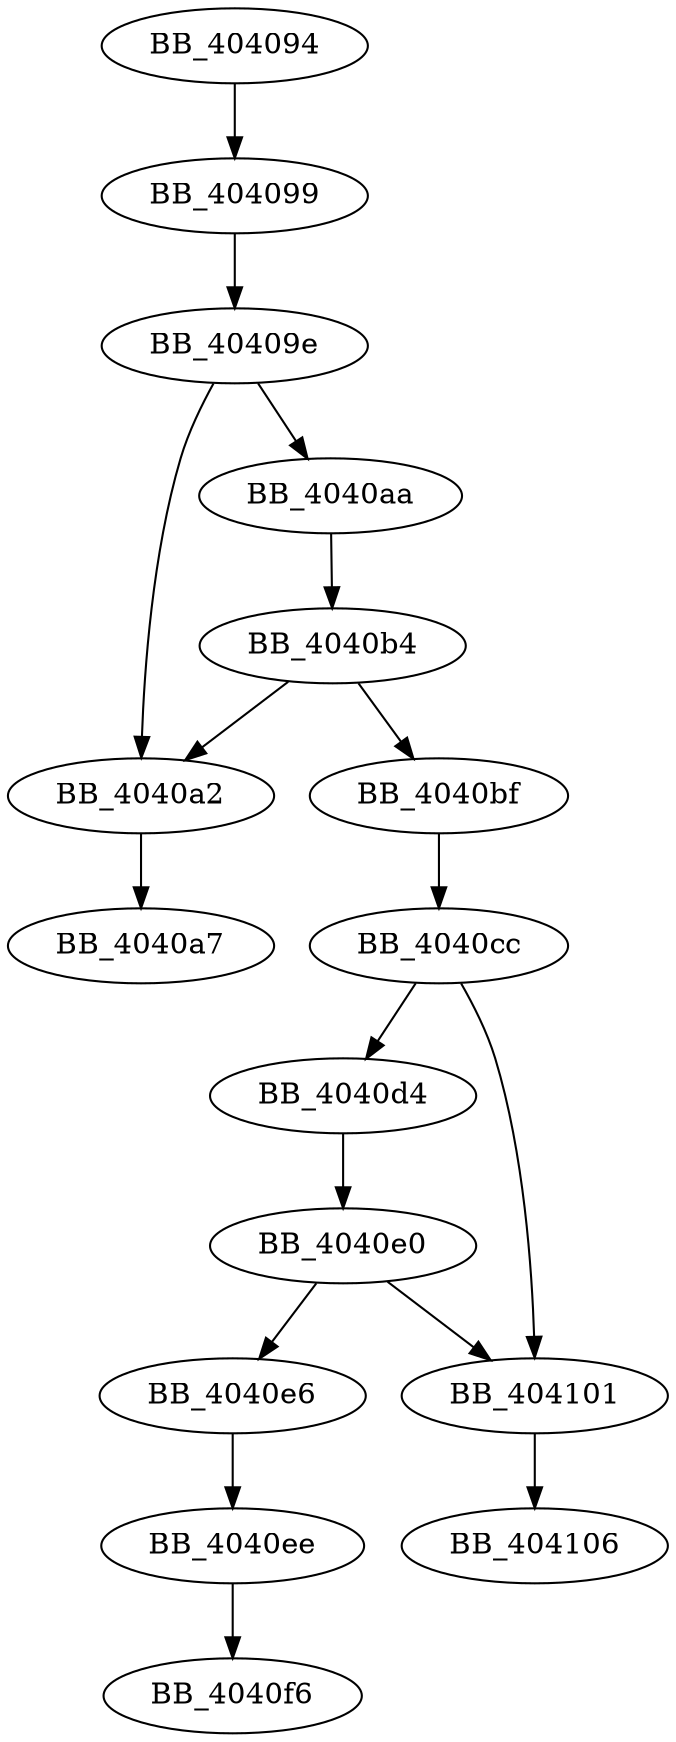 DiGraph __mtinit{
BB_404094->BB_404099
BB_404099->BB_40409e
BB_40409e->BB_4040a2
BB_40409e->BB_4040aa
BB_4040a2->BB_4040a7
BB_4040aa->BB_4040b4
BB_4040b4->BB_4040a2
BB_4040b4->BB_4040bf
BB_4040bf->BB_4040cc
BB_4040cc->BB_4040d4
BB_4040cc->BB_404101
BB_4040d4->BB_4040e0
BB_4040e0->BB_4040e6
BB_4040e0->BB_404101
BB_4040e6->BB_4040ee
BB_4040ee->BB_4040f6
BB_404101->BB_404106
}

